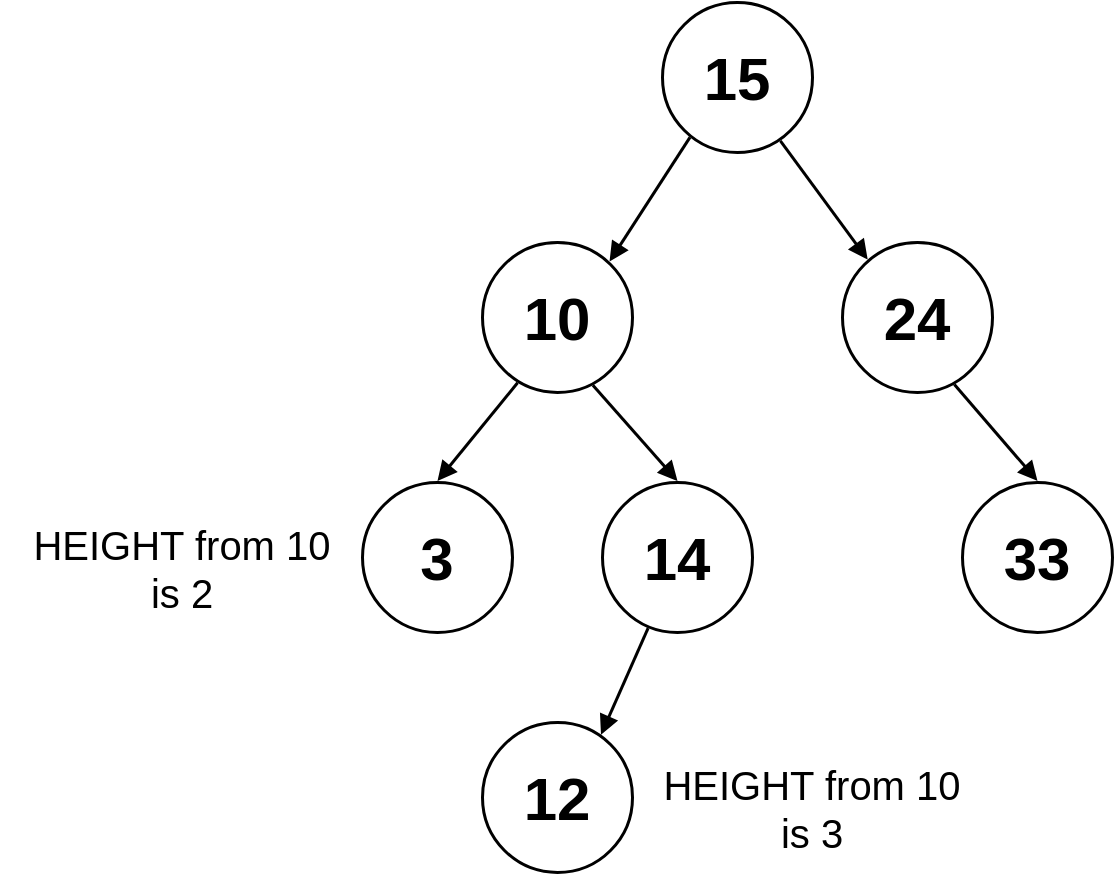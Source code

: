 <?xml version="1.0" encoding="UTF-8"?><mxfile type="Lucidchart-Import" version="17.1.4"><diagram name="Page 1" id="0"><mxGraphModel page="1" pageWidth="1020" pageHeight="1320" grid="1" gridSize="15"><root><mxCell id="0"/><mxCell id="1" parent="0"/><UserObject label="15" lucidchartObjectId="JSILbHhEgVXc" id="2"><mxCell style="html=1;overflow=block;blockSpacing=1;whiteSpace=wrap;ellipse;fontSize=30;fontColor=default;fontStyle=1;spacing=3.8;strokeOpacity=100;strokeWidth=1.5;" vertex="1" parent="1"><mxGeometry x="330" y="30" width="75" height="75" as="geometry"/></mxCell></UserObject><UserObject label="10" lucidchartObjectId="cTILwagPU4by" id="3"><mxCell style="html=1;overflow=block;blockSpacing=1;whiteSpace=wrap;ellipse;fontSize=30;fontColor=default;fontStyle=1;spacing=3.8;strokeOpacity=100;strokeWidth=1.5;" vertex="1" parent="1"><mxGeometry x="240" y="150" width="75" height="75" as="geometry"/></mxCell></UserObject><UserObject label="24" lucidchartObjectId="fTIL6GUuhAe~" id="4"><mxCell style="html=1;overflow=block;blockSpacing=1;whiteSpace=wrap;ellipse;fontSize=30;fontColor=default;fontStyle=1;spacing=3.8;strokeOpacity=100;strokeWidth=1.5;" vertex="1" parent="1"><mxGeometry x="420" y="150" width="75" height="75" as="geometry"/></mxCell></UserObject><UserObject label="3" lucidchartObjectId="pTILoUDEAQVF" id="5"><mxCell style="html=1;overflow=block;blockSpacing=1;whiteSpace=wrap;ellipse;fontSize=30;fontColor=default;fontStyle=1;spacing=3.8;strokeOpacity=100;strokeWidth=1.5;" vertex="1" parent="1"><mxGeometry x="180" y="270" width="75" height="75" as="geometry"/></mxCell></UserObject><UserObject label="14" lucidchartObjectId="vTILEk5o2YBH" id="6"><mxCell style="html=1;overflow=block;blockSpacing=1;whiteSpace=wrap;ellipse;fontSize=30;fontColor=default;fontStyle=1;spacing=3.8;strokeOpacity=100;strokeWidth=1.5;" vertex="1" parent="1"><mxGeometry x="300" y="270" width="75" height="75" as="geometry"/></mxCell></UserObject><UserObject label="33" lucidchartObjectId="FTIL05D5ezoV" id="7"><mxCell style="html=1;overflow=block;blockSpacing=1;whiteSpace=wrap;ellipse;fontSize=30;fontColor=default;fontStyle=1;spacing=3.8;strokeOpacity=100;strokeWidth=1.5;" vertex="1" parent="1"><mxGeometry x="480" y="270" width="75" height="75" as="geometry"/></mxCell></UserObject><UserObject label="" lucidchartObjectId="OWILSGeVtATa" id="8"><mxCell style="html=1;jettySize=18;whiteSpace=wrap;fontSize=13;strokeOpacity=100;strokeWidth=1.5;rounded=0;startArrow=none;endArrow=block;endFill=1;exitX=0.183;exitY=0.899;exitPerimeter=0;entryX=0.847;entryY=0.127;entryPerimeter=0;" edge="1" parent="1" source="2" target="3"><mxGeometry width="100" height="100" relative="1" as="geometry"><Array as="points"/></mxGeometry></mxCell></UserObject><UserObject label="" lucidchartObjectId="SWILBR3_O1HY" id="9"><mxCell style="html=1;jettySize=18;whiteSpace=wrap;fontSize=13;strokeOpacity=100;strokeWidth=1.5;rounded=0;startArrow=none;endArrow=block;endFill=1;exitX=0.786;exitY=0.922;exitPerimeter=0;entryX=0.168;entryY=0.114;entryPerimeter=0;" edge="1" parent="1" source="2" target="4"><mxGeometry width="100" height="100" relative="1" as="geometry"><Array as="points"/></mxGeometry></mxCell></UserObject><UserObject label="" lucidchartObjectId="WWIL6Yz5mtY_" id="10"><mxCell style="html=1;jettySize=18;whiteSpace=wrap;fontSize=13;strokeOpacity=100;strokeWidth=1.5;rounded=0;startArrow=none;endArrow=block;endFill=1;exitX=0.234;exitY=0.935;exitPerimeter=0;entryX=0.5;entryY=-0.01;entryPerimeter=0;" edge="1" parent="1" source="3" target="5"><mxGeometry width="100" height="100" relative="1" as="geometry"><Array as="points"/></mxGeometry></mxCell></UserObject><UserObject label="" lucidchartObjectId="ZWIL1Gar78.D" id="11"><mxCell style="html=1;jettySize=18;whiteSpace=wrap;fontSize=13;strokeOpacity=100;strokeWidth=1.5;rounded=0;startArrow=none;endArrow=block;endFill=1;exitX=0.736;exitY=0.952;exitPerimeter=0;entryX=0.5;entryY=-0.01;entryPerimeter=0;" edge="1" parent="1" source="3" target="6"><mxGeometry width="100" height="100" relative="1" as="geometry"><Array as="points"/></mxGeometry></mxCell></UserObject><UserObject label="" lucidchartObjectId="5WILOhTekMIw" id="12"><mxCell style="html=1;jettySize=18;whiteSpace=wrap;fontSize=13;strokeOpacity=100;strokeWidth=1.5;rounded=0;startArrow=none;endArrow=block;endFill=1;exitX=0.746;exitY=0.946;exitPerimeter=0;entryX=0.5;entryY=-0.01;entryPerimeter=0;" edge="1" parent="1" source="4" target="7"><mxGeometry width="100" height="100" relative="1" as="geometry"><Array as="points"/></mxGeometry></mxCell></UserObject><UserObject label="12" lucidchartObjectId="j8JLMuCI1pkI" id="13"><mxCell style="html=1;overflow=block;blockSpacing=1;whiteSpace=wrap;ellipse;fontSize=30;fontColor=default;fontStyle=1;spacing=3.8;strokeOpacity=100;strokeWidth=1.5;" vertex="1" parent="1"><mxGeometry x="240" y="390" width="75" height="75" as="geometry"/></mxCell></UserObject><UserObject label="" lucidchartObjectId="z8JLMhfrJzA9" id="14"><mxCell style="html=1;jettySize=18;whiteSpace=wrap;fontSize=13;strokeOpacity=100;strokeWidth=1.5;rounded=0;startArrow=none;endArrow=block;endFill=1;exitX=0.304;exitY=0.971;exitPerimeter=0;entryX=0.79;entryY=0.081;entryPerimeter=0;" edge="1" parent="1" source="6" target="13"><mxGeometry width="100" height="100" relative="1" as="geometry"><Array as="points"/></mxGeometry></mxCell></UserObject><UserObject label="HEIGHT from 10 &#10;is 2" lucidchartObjectId="28JLGk_t7Ooy" id="15"><mxCell style="html=1;overflow=block;blockSpacing=1;whiteSpace=wrap;fontSize=20;fontColor=default;spacing=3.8;strokeOpacity=0;fillOpacity=0;fillColor=#ffffff;strokeWidth=1.5;" vertex="1" parent="1"><mxGeometry y="285" width="180" height="56" as="geometry"/></mxCell></UserObject><UserObject label="HEIGHT from 10 &#10;is 3" lucidchartObjectId="p9JLMcA3OMfE" id="16"><mxCell style="html=1;overflow=block;blockSpacing=1;whiteSpace=wrap;fontSize=20;fontColor=default;spacing=3.8;strokeOpacity=0;fillOpacity=0;fillColor=#ffffff;strokeWidth=1.5;" vertex="1" parent="1"><mxGeometry x="315" y="405" width="180" height="56" as="geometry"/></mxCell></UserObject></root></mxGraphModel></diagram></mxfile>